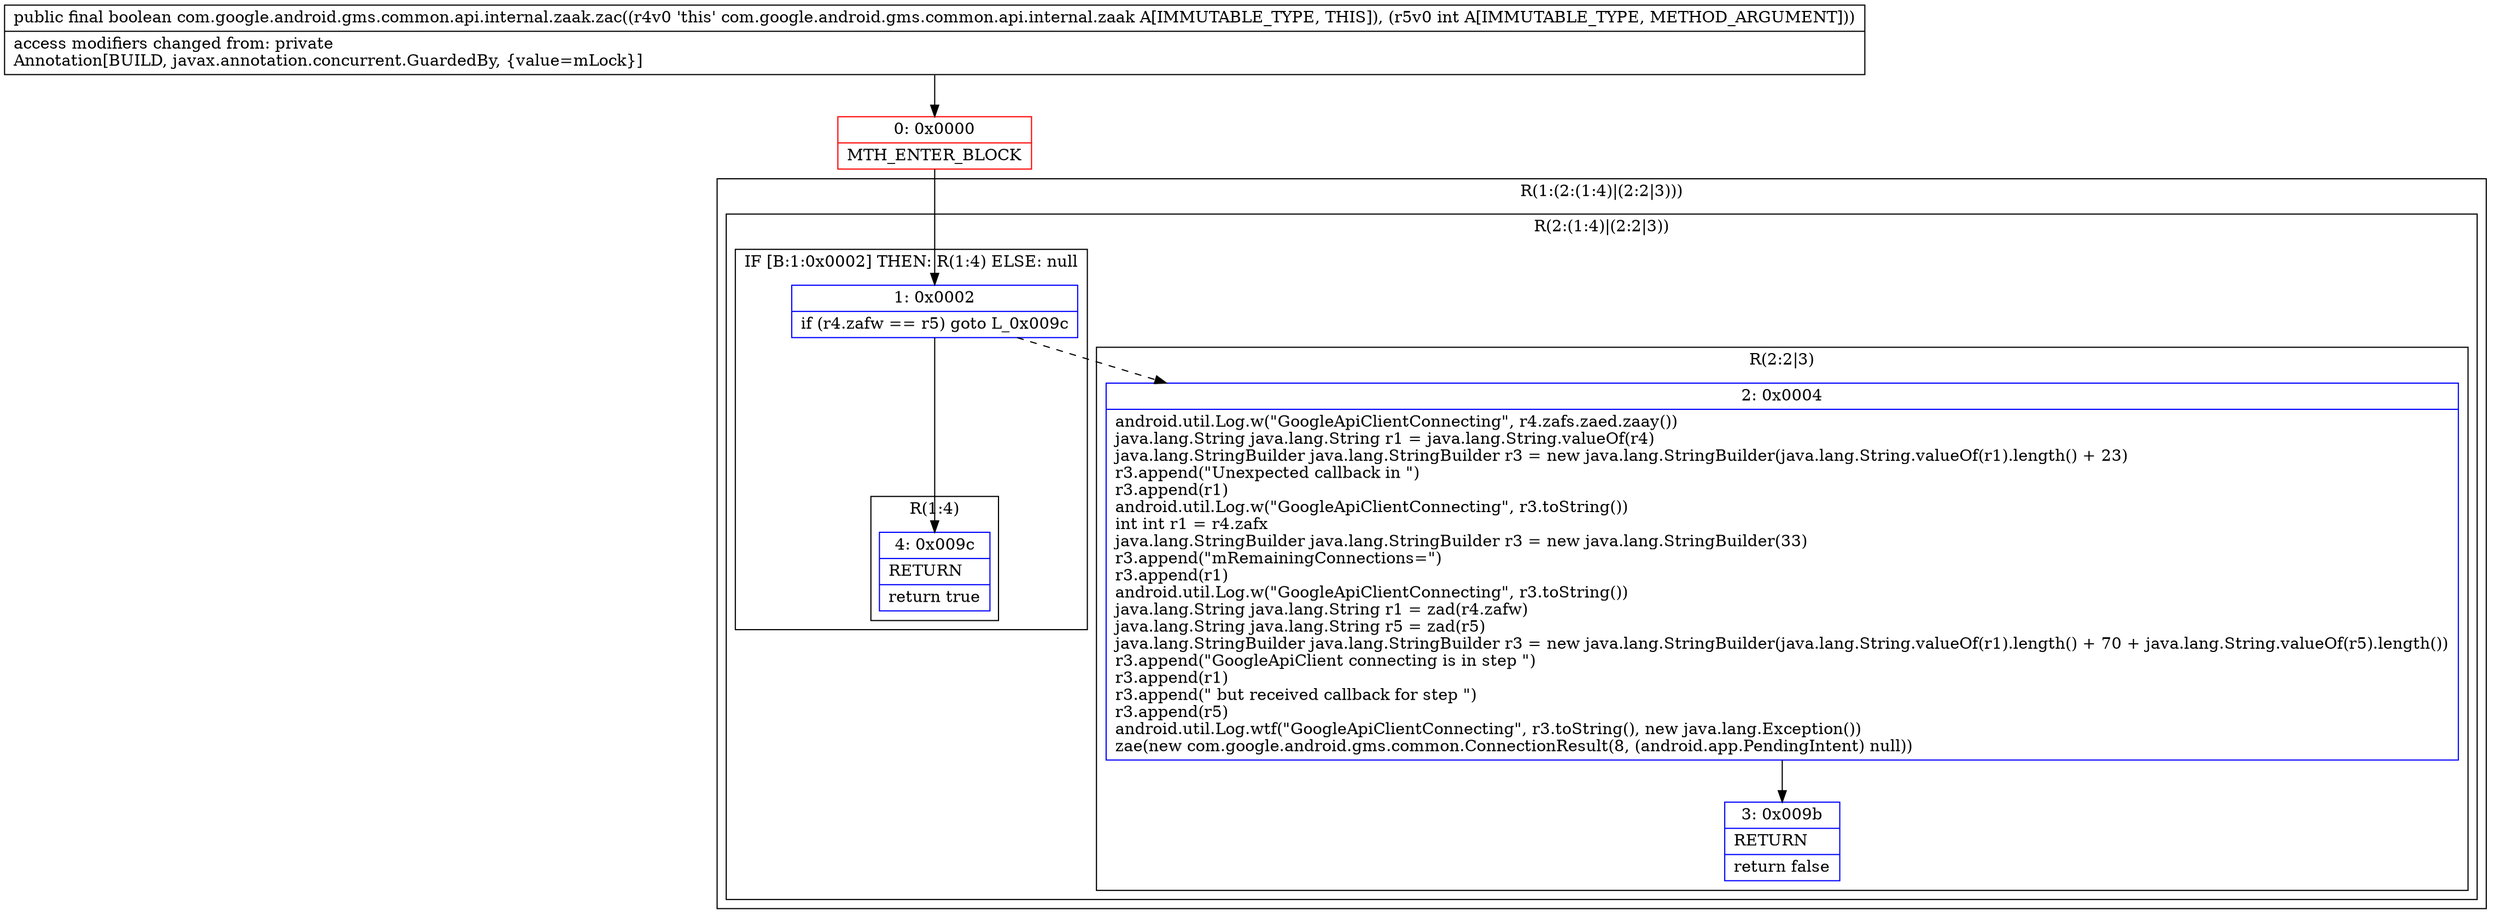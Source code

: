 digraph "CFG forcom.google.android.gms.common.api.internal.zaak.zac(I)Z" {
subgraph cluster_Region_833587552 {
label = "R(1:(2:(1:4)|(2:2|3)))";
node [shape=record,color=blue];
subgraph cluster_Region_762672874 {
label = "R(2:(1:4)|(2:2|3))";
node [shape=record,color=blue];
subgraph cluster_IfRegion_1374534198 {
label = "IF [B:1:0x0002] THEN: R(1:4) ELSE: null";
node [shape=record,color=blue];
Node_1 [shape=record,label="{1\:\ 0x0002|if (r4.zafw == r5) goto L_0x009c\l}"];
subgraph cluster_Region_348658439 {
label = "R(1:4)";
node [shape=record,color=blue];
Node_4 [shape=record,label="{4\:\ 0x009c|RETURN\l|return true\l}"];
}
}
subgraph cluster_Region_1905688743 {
label = "R(2:2|3)";
node [shape=record,color=blue];
Node_2 [shape=record,label="{2\:\ 0x0004|android.util.Log.w(\"GoogleApiClientConnecting\", r4.zafs.zaed.zaay())\ljava.lang.String java.lang.String r1 = java.lang.String.valueOf(r4)\ljava.lang.StringBuilder java.lang.StringBuilder r3 = new java.lang.StringBuilder(java.lang.String.valueOf(r1).length() + 23)\lr3.append(\"Unexpected callback in \")\lr3.append(r1)\landroid.util.Log.w(\"GoogleApiClientConnecting\", r3.toString())\lint int r1 = r4.zafx\ljava.lang.StringBuilder java.lang.StringBuilder r3 = new java.lang.StringBuilder(33)\lr3.append(\"mRemainingConnections=\")\lr3.append(r1)\landroid.util.Log.w(\"GoogleApiClientConnecting\", r3.toString())\ljava.lang.String java.lang.String r1 = zad(r4.zafw)\ljava.lang.String java.lang.String r5 = zad(r5)\ljava.lang.StringBuilder java.lang.StringBuilder r3 = new java.lang.StringBuilder(java.lang.String.valueOf(r1).length() + 70 + java.lang.String.valueOf(r5).length())\lr3.append(\"GoogleApiClient connecting is in step \")\lr3.append(r1)\lr3.append(\" but received callback for step \")\lr3.append(r5)\landroid.util.Log.wtf(\"GoogleApiClientConnecting\", r3.toString(), new java.lang.Exception())\lzae(new com.google.android.gms.common.ConnectionResult(8, (android.app.PendingIntent) null))\l}"];
Node_3 [shape=record,label="{3\:\ 0x009b|RETURN\l|return false\l}"];
}
}
}
Node_0 [shape=record,color=red,label="{0\:\ 0x0000|MTH_ENTER_BLOCK\l}"];
MethodNode[shape=record,label="{public final boolean com.google.android.gms.common.api.internal.zaak.zac((r4v0 'this' com.google.android.gms.common.api.internal.zaak A[IMMUTABLE_TYPE, THIS]), (r5v0 int A[IMMUTABLE_TYPE, METHOD_ARGUMENT]))  | access modifiers changed from: private\lAnnotation[BUILD, javax.annotation.concurrent.GuardedBy, \{value=mLock\}]\l}"];
MethodNode -> Node_0;
Node_1 -> Node_2[style=dashed];
Node_1 -> Node_4;
Node_2 -> Node_3;
Node_0 -> Node_1;
}

